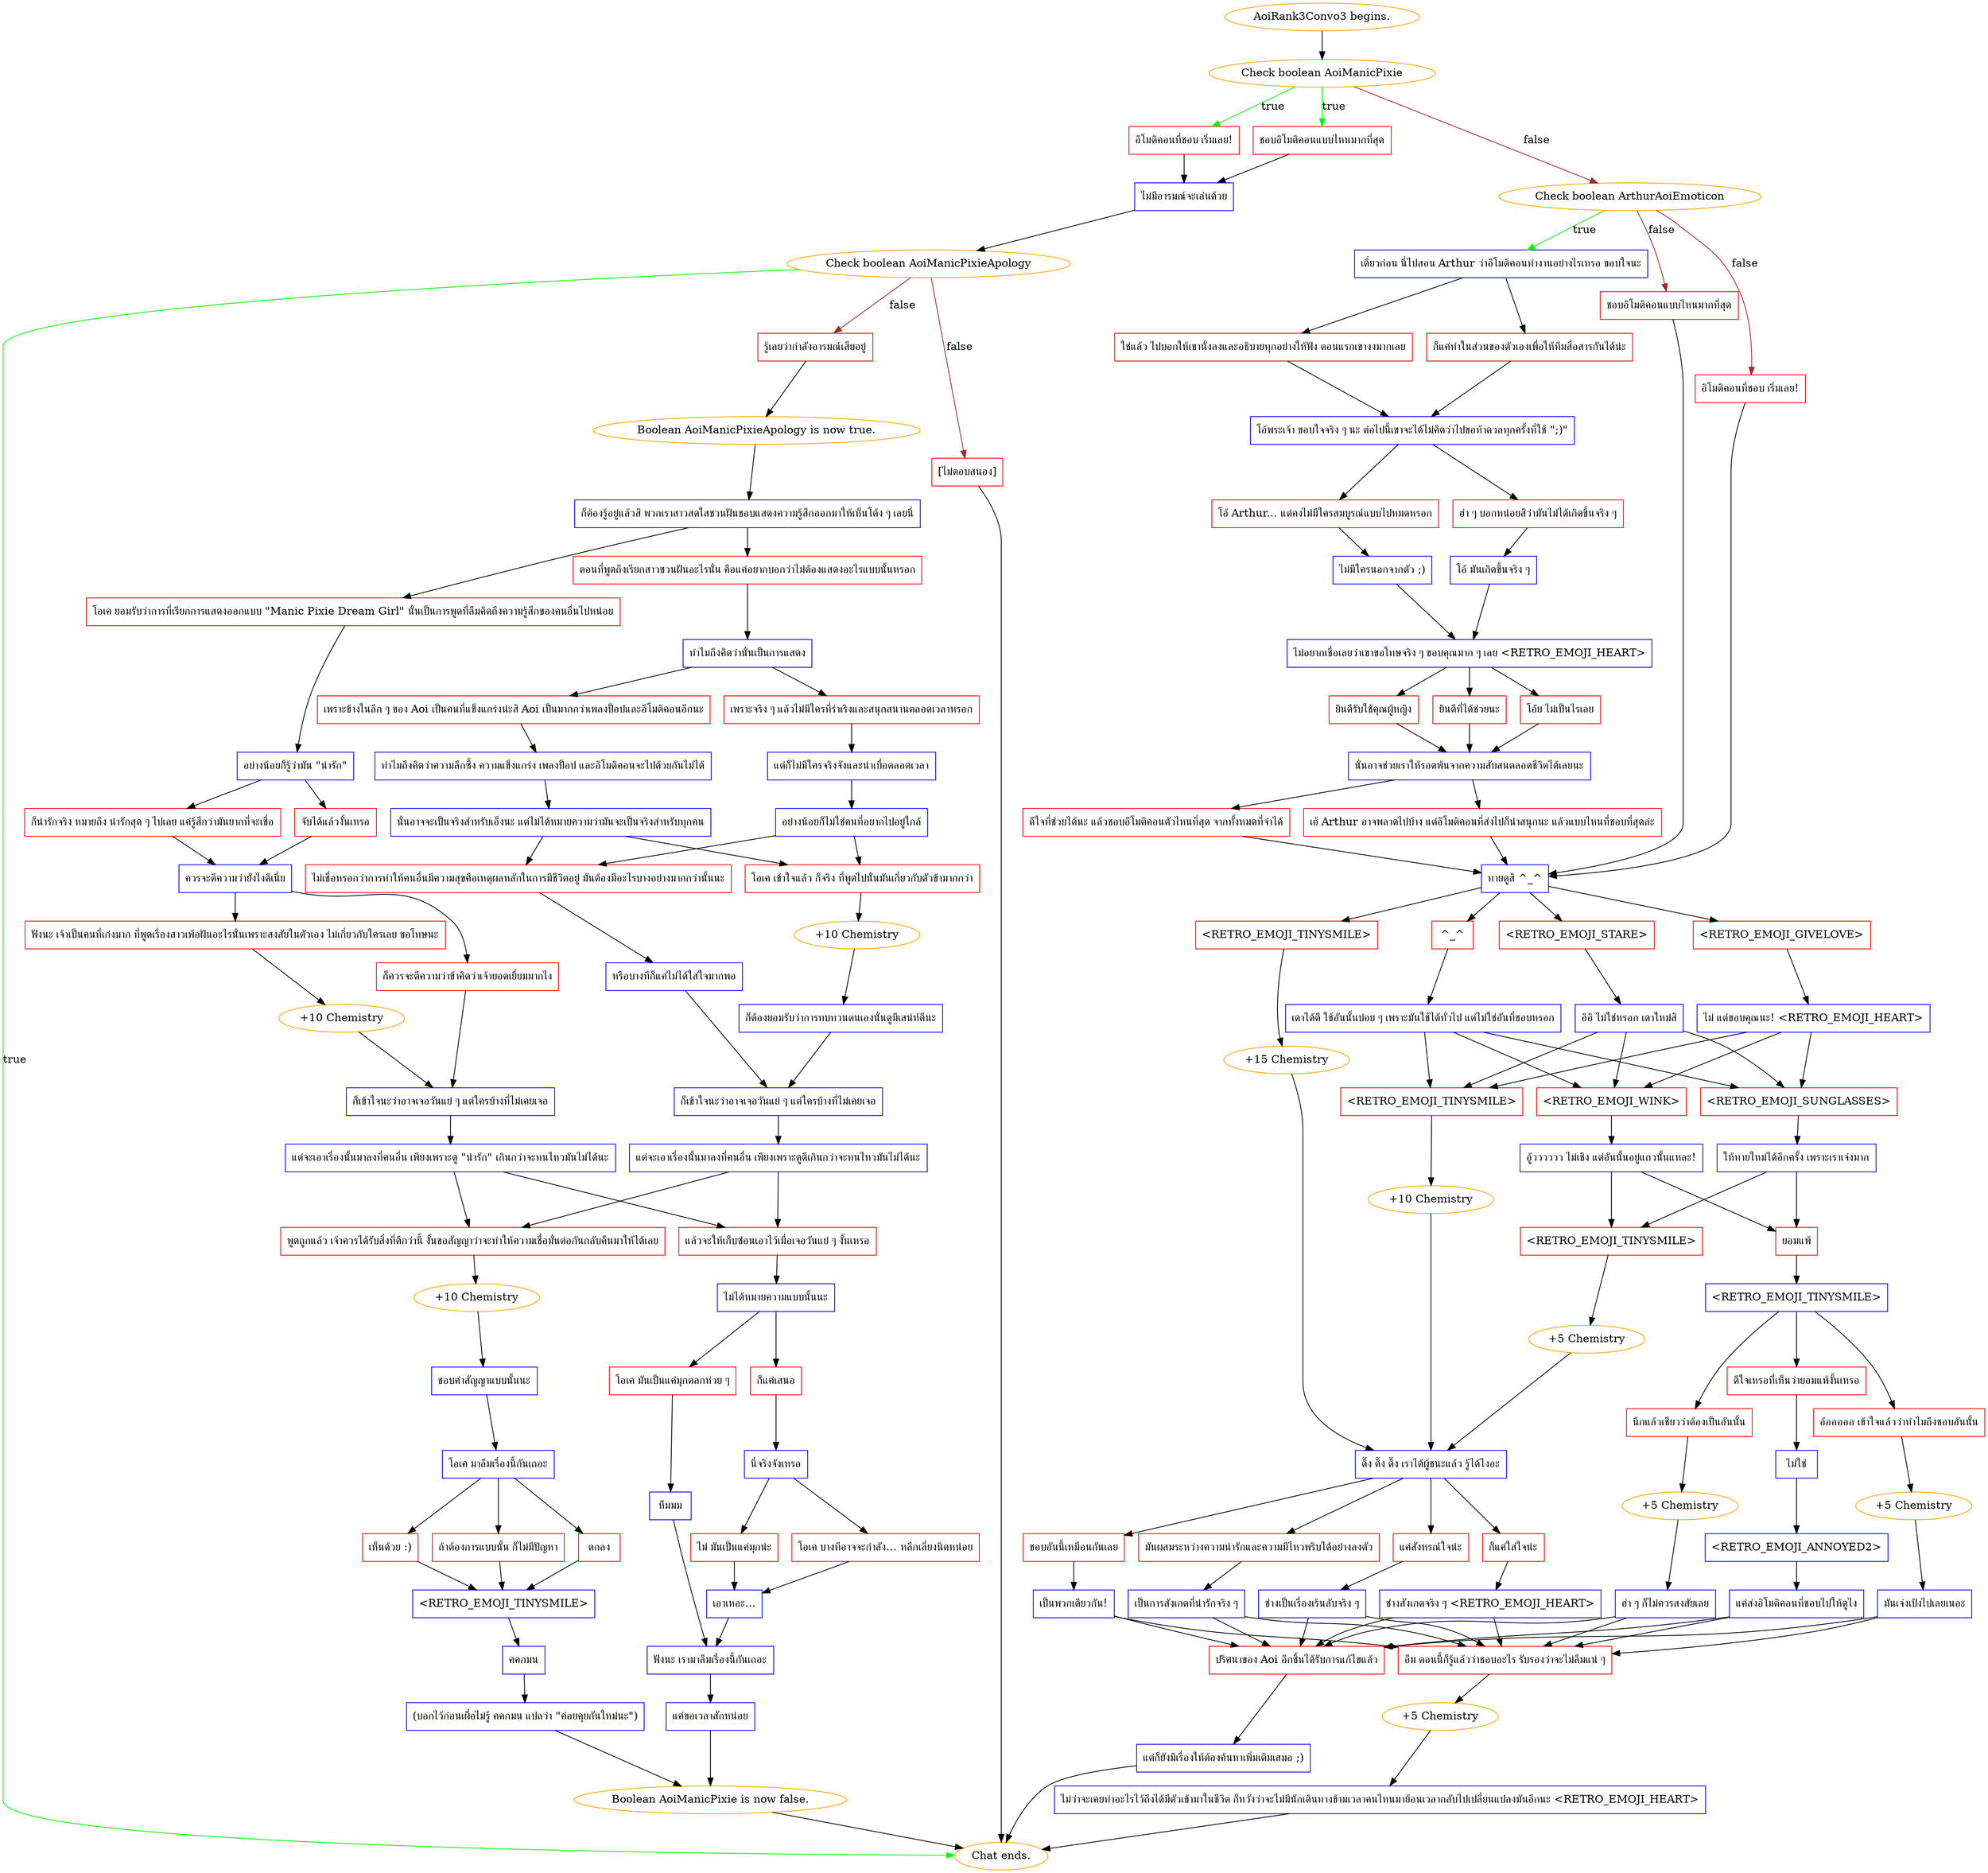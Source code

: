 digraph {
	"AoiRank3Convo3 begins." [color=orange];
		"AoiRank3Convo3 begins." -> j3825005181;
	j3825005181 [label="Check boolean AoiManicPixie",color=orange];
		j3825005181 -> j1190390819 [label=true,color=green];
		j3825005181 -> j2298619925 [label=true,color=green];
		j3825005181 -> j395414325 [label=false,color=brown];
	j1190390819 [label="ชอบอิโมติคอนแบบไหนมากที่สุด",shape=box,color=red];
		j1190390819 -> j3368459110;
	j2298619925 [label="อิโมติคอนที่ชอบ เริ่มเลย!",shape=box,color=red];
		j2298619925 -> j3368459110;
	j395414325 [label="Check boolean ArthurAoiEmoticon",color=orange];
		j395414325 -> j3892910033 [label=true,color=green];
		j395414325 -> j837005368 [label=false,color=brown];
		j395414325 -> j3271433312 [label=false,color=brown];
	j3368459110 [label="ไม่มีอารมณ์จะเล่นด้วย",shape=box,color=blue];
		j3368459110 -> j864665741;
	j3892910033 [label="เดี๋ยวก่อน นี่ไปสอน Arthur ว่าอีโมติคอนทำงานอย่างไรเหรอ ขอบใจนะ",shape=box,color=blue];
		j3892910033 -> j4262425707;
		j3892910033 -> j2016098034;
	j837005368 [label="ชอบอิโมติคอนแบบไหนมากที่สุด",shape=box,color=red];
		j837005368 -> j2074537965;
	j3271433312 [label="อิโมติคอนที่ชอบ เริ่มเลย!",shape=box,color=red];
		j3271433312 -> j2074537965;
	j864665741 [label="Check boolean AoiManicPixieApology",color=orange];
		j864665741 -> "Chat ends." [label=true,color=green];
		j864665741 -> j2741996636 [label=false,color=brown];
		j864665741 -> j3641950350 [label=false,color=brown];
	j4262425707 [label="ใช่แล้ว ไปบอกให้เขานั่งลงและอธิบายทุกอย่างให้ฟัง ตอนแรกเขางงมากเลย",shape=box,color=red];
		j4262425707 -> j434454717;
	j2016098034 [label="ก็แค่ทำในส่วนของตัวเองเพื่อให้ทีมสื่อสารกันได้น่ะ",shape=box,color=red];
		j2016098034 -> j434454717;
	j2074537965 [label="ทายดูสิ ^_^",shape=box,color=blue];
		j2074537965 -> j709913230;
		j2074537965 -> j3684585998;
		j2074537965 -> j225957797;
		j2074537965 -> j1488014495;
	"Chat ends." [color=orange];
	j2741996636 [label="รู้เลยว่ากำลังอารมณ์เสียอยู่",shape=box,color=red];
		j2741996636 -> j1258475786;
	j3641950350 [label="[ไม่ตอบสนอง]",shape=box,color=red];
		j3641950350 -> "Chat ends.";
	j434454717 [label="โอ้พระเจ้า ขอบใจจริง ๆ นะ ต่อไปนี้เขาจะได้ไม่คิดว่าไปขอท้าดวลทุกครั้งที่ใช้ \";)\"",shape=box,color=blue];
		j434454717 -> j4133194490;
		j434454717 -> j1922019051;
	j709913230 [label="<RETRO_EMOJI_GIVELOVE>",shape=box,color=red];
		j709913230 -> j1176326375;
	j3684585998 [label="^_^",shape=box,color=red];
		j3684585998 -> j3100619670;
	j225957797 [label="<RETRO_EMOJI_STARE>",shape=box,color=red];
		j225957797 -> j2424869478;
	j1488014495 [label="<RETRO_EMOJI_TINYSMILE>",shape=box,color=red];
		j1488014495 -> j964291793;
	j1258475786 [label="Boolean AoiManicPixieApology is now true.",color=orange];
		j1258475786 -> j529065198;
	j4133194490 [label="ฮ่า ๆ บอกหน่อยสิว่ามันไม่ได้เกิดขึ้นจริง ๆ",shape=box,color=red];
		j4133194490 -> j1839310959;
	j1922019051 [label="โอ้ Arthur... แต่คงไม่มีใครสมบูรณ์แบบไปหมดหรอก",shape=box,color=red];
		j1922019051 -> j117879499;
	j1176326375 [label="ไม่ แต่ขอบคุณนะ! <RETRO_EMOJI_HEART>",shape=box,color=blue];
		j1176326375 -> j1040538133;
		j1176326375 -> j3528579714;
		j1176326375 -> j3553004185;
	j3100619670 [label="เดาได้ดี ใช้อันนั้นบ่อย ๆ เพราะมันใช้ได้ทั่วไป แต่ไม่ใช่อันที่ชอบหรอก",shape=box,color=blue];
		j3100619670 -> j1040538133;
		j3100619670 -> j3528579714;
		j3100619670 -> j3553004185;
	j2424869478 [label="อิอิ ไม่ใช่หรอก เดาใหม่สิ",shape=box,color=blue];
		j2424869478 -> j1040538133;
		j2424869478 -> j3528579714;
		j2424869478 -> j3553004185;
	j964291793 [label="+15 Chemistry",color=orange];
		j964291793 -> j689101895;
	j529065198 [label="ก็ต้องรู้อยู่แล้วสิ พวกเราสาวสดใสชวนฝันชอบแสดงความรู้สึกออกมาให้เห็นโต้ง ๆ เลยนี่",shape=box,color=blue];
		j529065198 -> j1720251743;
		j529065198 -> j654391523;
	j1839310959 [label="โอ้ มันเกิดขึ้นจริง ๆ",shape=box,color=blue];
		j1839310959 -> j2678347746;
	j117879499 [label="ไม่มีใครนอกจากตัว ;)",shape=box,color=blue];
		j117879499 -> j2678347746;
	j1040538133 [label="<RETRO_EMOJI_WINK>",shape=box,color=red];
		j1040538133 -> j5429081;
	j3528579714 [label="<RETRO_EMOJI_SUNGLASSES>",shape=box,color=red];
		j3528579714 -> j1122348543;
	j3553004185 [label="<RETRO_EMOJI_TINYSMILE>",shape=box,color=red];
		j3553004185 -> j2414038708;
	j689101895 [label="ดิ๊ง ดิ๊ง ดิ๊ง เราได้ผู้ชนะแล้ว รู้ได้ไงอะ",shape=box,color=blue];
		j689101895 -> j426295559;
		j689101895 -> j1077488722;
		j689101895 -> j2156848281;
		j689101895 -> j1900228634;
	j1720251743 [label="โอเค ยอมรับว่าการที่เรียกการแสดงออกแบบ \"Manic Pixie Dream Girl\" นั่นเป็นการพูดที่ลืมคิดถึงความรู้สึกของคนอื่นไปหน่อย",shape=box,color=red];
		j1720251743 -> j1687114874;
	j654391523 [label="ตอนที่พูดถึงเรียกสาวชวนฝันอะไรนั่น คือแค่อยากบอกว่าไม่ต้องแสดงอะไรแบบนั้นหรอก",shape=box,color=red];
		j654391523 -> j765902157;
	j2678347746 [label="ไม่อยากเชื่อเลยว่าเขาขอโทษจริง ๆ ขอบคุณมาก ๆ เลย <RETRO_EMOJI_HEART>",shape=box,color=blue];
		j2678347746 -> j2062251907;
		j2678347746 -> j2393160792;
		j2678347746 -> j2331826231;
	j5429081 [label="อู้วววววว ไม่เชิง แต่อันนั้นอยู่แถวนั้นแหละ!",shape=box,color=blue];
		j5429081 -> j4007093108;
		j5429081 -> j3145254020;
	j1122348543 [label="ให้ทายใหม่ได้อีกครั้ง เพราะเราเจ๋งมาก",shape=box,color=blue];
		j1122348543 -> j4007093108;
		j1122348543 -> j3145254020;
	j2414038708 [label="+10 Chemistry",color=orange];
		j2414038708 -> j689101895;
	j426295559 [label="ชอบอันนี้เหมือนกันเลย",shape=box,color=red];
		j426295559 -> j3888210341;
	j1077488722 [label="มันผสมระหว่างความน่ารักและความมีไหวพริบได้อย่างลงตัว",shape=box,color=red];
		j1077488722 -> j3940543131;
	j2156848281 [label="แค่สังหรณ์ใจน่ะ",shape=box,color=red];
		j2156848281 -> j4030844436;
	j1900228634 [label="ก็แค่ใส่ใจน่ะ",shape=box,color=red];
		j1900228634 -> j245491923;
	j1687114874 [label="อย่างน้อยก็รู้ว่ามัน \"น่ารัก\"",shape=box,color=blue];
		j1687114874 -> j3945733433;
		j1687114874 -> j2959957260;
	j765902157 [label="ทำไมถึงคิดว่านั่นเป็นการแสดง",shape=box,color=blue];
		j765902157 -> j3245887955;
		j765902157 -> j815718645;
	j2062251907 [label="โอ้ย ไม่เป็นไรเลย",shape=box,color=red];
		j2062251907 -> j177752757;
	j2393160792 [label="ยินดีรับใช้คุณผู้หญิง",shape=box,color=red];
		j2393160792 -> j177752757;
	j2331826231 [label="ยินดีที่ได้ช่วยนะ",shape=box,color=red];
		j2331826231 -> j177752757;
	j4007093108 [label="ยอมแพ้",shape=box,color=red];
		j4007093108 -> j780436877;
	j3145254020 [label="<RETRO_EMOJI_TINYSMILE>",shape=box,color=red];
		j3145254020 -> j66671858;
	j3888210341 [label="เป็นพวกเดียวกัน!",shape=box,color=blue];
		j3888210341 -> j3362851706;
		j3888210341 -> j168538314;
	j3940543131 [label="เป็นการสังเกตที่น่ารักจริง ๆ",shape=box,color=blue];
		j3940543131 -> j3362851706;
		j3940543131 -> j168538314;
	j4030844436 [label="ช่างเป็นเรื่องเร้นลับจริง ๆ",shape=box,color=blue];
		j4030844436 -> j3362851706;
		j4030844436 -> j168538314;
	j245491923 [label="ช่างสังเกตจริง ๆ <RETRO_EMOJI_HEART>",shape=box,color=blue];
		j245491923 -> j3362851706;
		j245491923 -> j168538314;
	j3945733433 [label="ก็น่ารักจริง หมายถึง น่ารักสุด ๆ ไปเลย แค่รู้สึกว่ามันยากที่จะเชื่อ",shape=box,color=red];
		j3945733433 -> j4290723745;
	j2959957260 [label="จับได้แล้วงั้นเหรอ",shape=box,color=red];
		j2959957260 -> j4290723745;
	j3245887955 [label="เพราะจริง ๆ แล้วไม่มีใครที่ร่าเริงและสนุกสนานตลอดเวลาหรอก",shape=box,color=red];
		j3245887955 -> j3108742357;
	j815718645 [label="เพราะข้างในลึก ๆ ของ Aoi เป็นคนที่แข็งแกร่งน่ะสิ Aoi เป็นมากกว่าเพลงป็อปและอีโมติคอนอีกนะ",shape=box,color=red];
		j815718645 -> j508026761;
	j177752757 [label="นั่นอาจช่วยเราให้รอดพ้นจากความสับสนตลอดชีวิตได้เลยนะ",shape=box,color=blue];
		j177752757 -> j327394281;
		j177752757 -> j925658538;
	j780436877 [label="<RETRO_EMOJI_TINYSMILE>",shape=box,color=blue];
		j780436877 -> j1603232371;
		j780436877 -> j1816884463;
		j780436877 -> j1191697309;
	j66671858 [label="+5 Chemistry",color=orange];
		j66671858 -> j689101895;
	j3362851706 [label="อืม ตอนนี้ก็รู้แล้วว่าชอบอะไร รับรองว่าจะไม่ลืมแน่ ๆ",shape=box,color=red];
		j3362851706 -> j2296479927;
	j168538314 [label="ปริศนาของ Aoi อีกชิ้นได้รับการแก้ไขแล้ว",shape=box,color=red];
		j168538314 -> j4101699465;
	j4290723745 [label="ควรจะตีความว่ายังไงดีเนี่ย",shape=box,color=blue];
		j4290723745 -> j527265488;
		j4290723745 -> j2270107697;
	j3108742357 [label="แต่ก็ไม่มีใครจริงจังและน่าเบื่อตลอดเวลา",shape=box,color=blue];
		j3108742357 -> j3793431550;
	j508026761 [label="ทำไมถึงคิดว่าความลึกซึ้ง ความแข็งแกร่ง เพลงป็อป และอิโมติคอนจะไปด้วยกันไม่ได้",shape=box,color=blue];
		j508026761 -> j2659694883;
	j327394281 [label="ดีใจที่ช่วยได้นะ แล้วชอบอีโมติคอนตัวไหนที่สุด จากทั้งหมดที่จำได้",shape=box,color=red];
		j327394281 -> j2074537965;
	j925658538 [label="เฮ้ Arthur อาจพลาดไปบ้าง แต่อิโมติคอนที่ส่งไปก็น่าสนุกนะ แล้วแบบไหนที่ชอบที่สุดล่ะ",shape=box,color=red];
		j925658538 -> j2074537965;
	j1603232371 [label="อ้อออออ เข้าใจแล้วว่าทำไมถึงชอบอันนั้น",shape=box,color=red];
		j1603232371 -> j1006270175;
	j1816884463 [label="ดีใจเหรอที่เห็นว่ายอมแพ้งั้นเหรอ",shape=box,color=red];
		j1816884463 -> j3797969437;
	j1191697309 [label="นึกแล้วเชียวว่าต้องเป็นอันนั้น",shape=box,color=red];
		j1191697309 -> j1495650422;
	j2296479927 [label="+5 Chemistry",color=orange];
		j2296479927 -> j1721818964;
	j4101699465 [label="แต่ก็ยังมีเรื่องให้ต้องค้นหาเพิ่มเติมเสมอ ;)",shape=box,color=blue];
		j4101699465 -> "Chat ends.";
	j527265488 [label="ฟังนะ เจ้าเป็นคนที่เก่งมาก ที่พูดเรื่องสาวเพ้อฝันอะไรนั่นเพราะสงสัยในตัวเอง ไม่เกี่ยวกับใครเลย ขอโทษนะ",shape=box,color=red];
		j527265488 -> j2430994340;
	j2270107697 [label="ก็ควรจะตีความว่าข้าคิดว่าเจ้ายอดเยี่ยมมากไง",shape=box,color=red];
		j2270107697 -> j3685292506;
	j3793431550 [label="อย่างน้อยก็ไม่ใช่คนที่อยากไปอยู่ใกล้",shape=box,color=blue];
		j3793431550 -> j3965044845;
		j3793431550 -> j2122171572;
	j2659694883 [label="นั่นอาจจะเป็นจริงสำหรับเอ็งนะ แต่ไม่ได้หมายความว่ามันจะเป็นจริงสำหรับทุกคน",shape=box,color=blue];
		j2659694883 -> j2122171572;
		j2659694883 -> j3965044845;
	j1006270175 [label="+5 Chemistry",color=orange];
		j1006270175 -> j1794135426;
	j3797969437 [label="ไม่ใช่",shape=box,color=blue];
		j3797969437 -> j3790564442;
	j1495650422 [label="+5 Chemistry",color=orange];
		j1495650422 -> j106171887;
	j1721818964 [label="ไม่ว่าจะเคยทำอะไรไว้ถึงได้มีตัวเข้ามาในชีวิต ก็หวังว่าจะไม่มีนักเดินทางข้ามเวลาคนไหนมาย้อนเวลากลับไปเปลี่ยนแปลงมันอีกนะ <RETRO_EMOJI_HEART>",shape=box,color=blue];
		j1721818964 -> "Chat ends.";
	j2430994340 [label="+10 Chemistry",color=orange];
		j2430994340 -> j3685292506;
	j3685292506 [label="ก็เข้าใจนะว่าอาจเจอวันแย่ ๆ แต่ใครบ้างที่ไม่เคยเจอ",shape=box,color=blue];
		j3685292506 -> j1165253745;
	j3965044845 [label="ไม่เชื่อหรอกว่าการทำให้คนอื่นมีความสุขคือเหตุผลหลักในการมีชีวิตอยู่ มันต้องมีอะไรบางอย่างมากกว่านั้นนะ",shape=box,color=red];
		j3965044845 -> j2213908697;
	j2122171572 [label="โอเค เข้าใจแล้ว ก็จริง ที่พูดไปนั่นมันเกี่ยวกับตัวข้ามากกว่า",shape=box,color=red];
		j2122171572 -> j3208175886;
	j1794135426 [label="มันเจ๋งเป้งไปเลยเนอะ",shape=box,color=blue];
		j1794135426 -> j3362851706;
		j1794135426 -> j168538314;
	j3790564442 [label="<RETRO_EMOJI_ANNOYED2>",shape=box,color=blue];
		j3790564442 -> j982758458;
	j106171887 [label="ฮ่า ๆ ก็ไม่ควรสงสัยเลย",shape=box,color=blue];
		j106171887 -> j3362851706;
		j106171887 -> j168538314;
	j1165253745 [label="แต่จะเอาเรื่องนั้นมาลงที่คนอื่น เพียงเพราะดู \"น่ารัก\" เกินกว่าจะทนไหวมันไม่ได้นะ",shape=box,color=blue];
		j1165253745 -> j4237050412;
		j1165253745 -> j2092967992;
	j2213908697 [label="หรือบางทีก็แค่ไม่ได้ใส่ใจมากพอ",shape=box,color=blue];
		j2213908697 -> j1455098834;
	j3208175886 [label="+10 Chemistry",color=orange];
		j3208175886 -> j1909716356;
	j982758458 [label="แค่ส่งอิโมติคอนที่ชอบไปให้ดูไง",shape=box,color=blue];
		j982758458 -> j3362851706;
		j982758458 -> j168538314;
	j4237050412 [label="พูดถูกแล้ว เจ้าควรได้รับสิ่งที่ดีกว่านี้ งั้นขอสัญญาว่าจะทำให้ความเชื่อมั่นต่อกันกลับคืนมาให้ได้เลย",shape=box,color=red];
		j4237050412 -> j2788596045;
	j2092967992 [label="แล้วจะให้เก็บซ่อนเอาไว้เมื่อเจอวันแย่ ๆ งั้นเหรอ",shape=box,color=red];
		j2092967992 -> j3277375211;
	j1455098834 [label="ก็เข้าใจนะว่าอาจเจอวันแย่ ๆ แต่ใครบ้างที่ไม่เคยเจอ",shape=box,color=blue];
		j1455098834 -> j3128594774;
	j1909716356 [label="ก็ต้องยอมรับว่าการทบทวนตนเองนั่นดูมีเสน่ห์ดีนะ",shape=box,color=blue];
		j1909716356 -> j1455098834;
	j2788596045 [label="+10 Chemistry",color=orange];
		j2788596045 -> j4167249304;
	j3277375211 [label="ไม่ได้หมายความแบบนั้นนะ",shape=box,color=blue];
		j3277375211 -> j1662053966;
		j3277375211 -> j1695294895;
	j3128594774 [label="แต่จะเอาเรื่องนั้นมาลงที่คนอื่น เพียงเพราะดูดีเกินกว่าจะทนไหวมันไม่ได้นะ",shape=box,color=blue];
		j3128594774 -> j4237050412;
		j3128594774 -> j2092967992;
	j4167249304 [label="ชอบคำสัญญาแบบนั้นนะ",shape=box,color=blue];
		j4167249304 -> j2213451286;
	j1662053966 [label="ก็แค่เสนอ",shape=box,color=red];
		j1662053966 -> j2268772310;
	j1695294895 [label="โอเค มันเป็นแค่มุกตลกห่วย ๆ",shape=box,color=red];
		j1695294895 -> j4247793718;
	j2213451286 [label="โอเค มาลืมเรื่องนี้กันเถอะ",shape=box,color=blue];
		j2213451286 -> j752004070;
		j2213451286 -> j3583010803;
		j2213451286 -> j438528868;
	j2268772310 [label="นี่จริงจังเหรอ",shape=box,color=blue];
		j2268772310 -> j992276022;
		j2268772310 -> j80331057;
	j4247793718 [label="หืมมม",shape=box,color=blue];
		j4247793718 -> j1477949438;
	j752004070 [label="ตกลง",shape=box,color=red];
		j752004070 -> j4286760233;
	j3583010803 [label="เห็นด้วย :)",shape=box,color=red];
		j3583010803 -> j4286760233;
	j438528868 [label="ถ้าต้องการแบบนั้น ก็ไม่มีปัญหา",shape=box,color=red];
		j438528868 -> j4286760233;
	j992276022 [label="โอเค บางทีอาจจะกำลัง… หลีกเลี่ยงนิดหน่อย",shape=box,color=red];
		j992276022 -> j1183496444;
	j80331057 [label="ไม่ มันเป็นแค่มุกน่ะ",shape=box,color=red];
		j80331057 -> j1183496444;
	j1477949438 [label="ฟังนะ เรามาลืมเรื่องนี้กันเถอะ",shape=box,color=blue];
		j1477949438 -> j962349826;
	j4286760233 [label="<RETRO_EMOJI_TINYSMILE>",shape=box,color=blue];
		j4286760233 -> j768610404;
	j1183496444 [label="เอาเหอะ...",shape=box,color=blue];
		j1183496444 -> j1477949438;
	j962349826 [label="แค่ขอเวลาสักหน่อย",shape=box,color=blue];
		j962349826 -> j4025535607;
	j768610404 [label="คคกมน",shape=box,color=blue];
		j768610404 -> j1907992254;
	j4025535607 [label="Boolean AoiManicPixie is now false.",color=orange];
		j4025535607 -> "Chat ends.";
	j1907992254 [label="(บอกไว้ก่อนเผื่อไม่รู้ คคกมน แปลว่า \"ค่อยคุยกันใหม่นะ\")",shape=box,color=blue];
		j1907992254 -> j4025535607;
}
